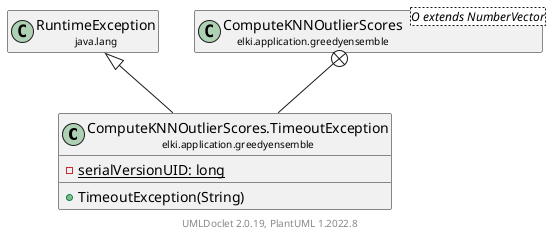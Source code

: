 @startuml
    remove .*\.(Instance|Par|Parameterizer|Factory)$
    set namespaceSeparator none
    hide empty fields
    hide empty methods

    class "<size:14>ComputeKNNOutlierScores.TimeoutException\n<size:10>elki.application.greedyensemble" as elki.application.greedyensemble.ComputeKNNOutlierScores.TimeoutException [[ComputeKNNOutlierScores.TimeoutException.html]] {
        {static} -serialVersionUID: long
        +TimeoutException(String)
    }

    class "<size:14>RuntimeException\n<size:10>java.lang" as java.lang.RuntimeException
    class "<size:14>ComputeKNNOutlierScores\n<size:10>elki.application.greedyensemble" as elki.application.greedyensemble.ComputeKNNOutlierScores<O extends NumberVector> [[ComputeKNNOutlierScores.html]]

    java.lang.RuntimeException <|-- elki.application.greedyensemble.ComputeKNNOutlierScores.TimeoutException
    elki.application.greedyensemble.ComputeKNNOutlierScores +-- elki.application.greedyensemble.ComputeKNNOutlierScores.TimeoutException

    center footer UMLDoclet 2.0.19, PlantUML 1.2022.8
@enduml
